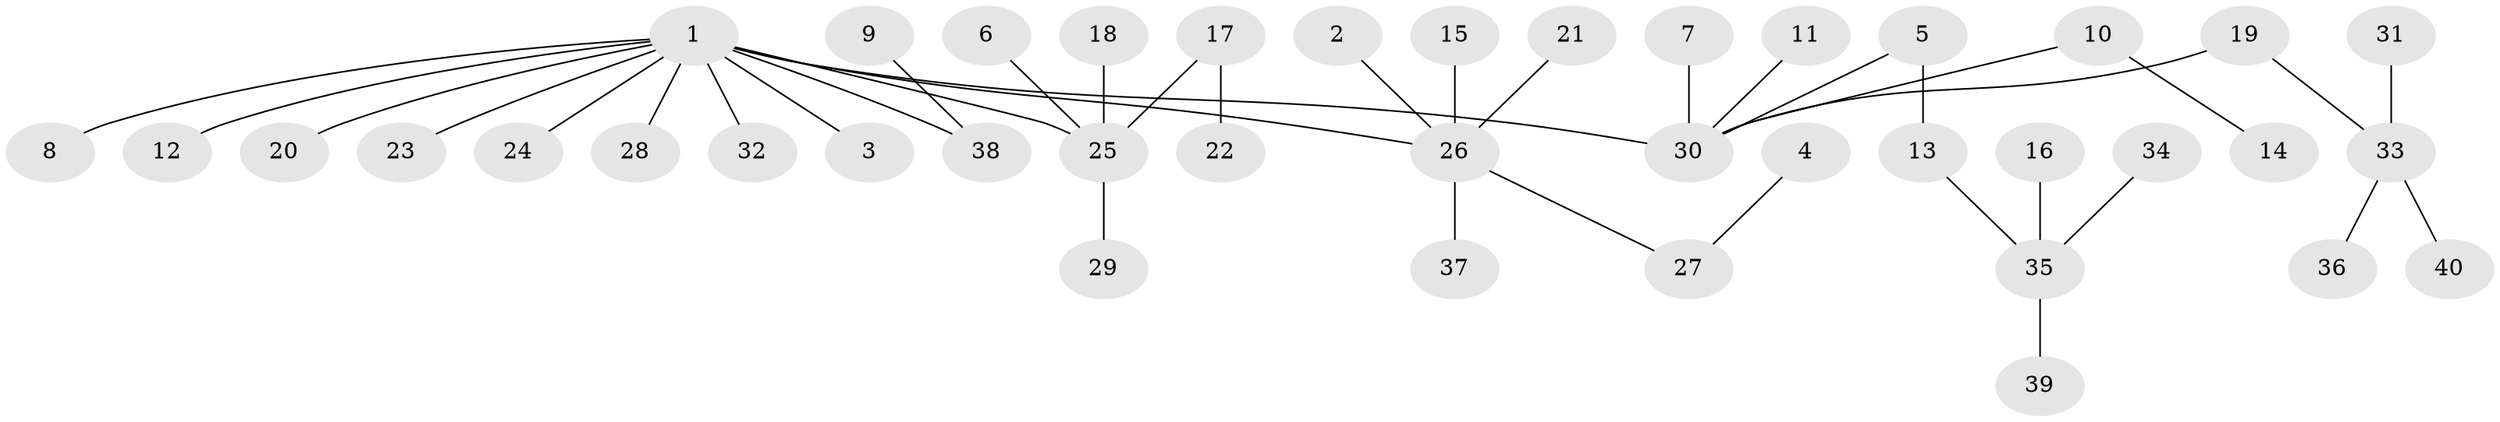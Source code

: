 // original degree distribution, {8: 0.02531645569620253, 6: 0.0379746835443038, 7: 0.012658227848101266, 3: 0.1518987341772152, 1: 0.5822784810126582, 2: 0.17721518987341772, 5: 0.012658227848101266}
// Generated by graph-tools (version 1.1) at 2025/26/03/09/25 03:26:27]
// undirected, 40 vertices, 39 edges
graph export_dot {
graph [start="1"]
  node [color=gray90,style=filled];
  1;
  2;
  3;
  4;
  5;
  6;
  7;
  8;
  9;
  10;
  11;
  12;
  13;
  14;
  15;
  16;
  17;
  18;
  19;
  20;
  21;
  22;
  23;
  24;
  25;
  26;
  27;
  28;
  29;
  30;
  31;
  32;
  33;
  34;
  35;
  36;
  37;
  38;
  39;
  40;
  1 -- 3 [weight=1.0];
  1 -- 8 [weight=1.0];
  1 -- 12 [weight=1.0];
  1 -- 20 [weight=1.0];
  1 -- 23 [weight=1.0];
  1 -- 24 [weight=1.0];
  1 -- 25 [weight=1.0];
  1 -- 26 [weight=1.0];
  1 -- 28 [weight=1.0];
  1 -- 30 [weight=1.0];
  1 -- 32 [weight=1.0];
  1 -- 38 [weight=1.0];
  2 -- 26 [weight=1.0];
  4 -- 27 [weight=1.0];
  5 -- 13 [weight=1.0];
  5 -- 30 [weight=1.0];
  6 -- 25 [weight=1.0];
  7 -- 30 [weight=1.0];
  9 -- 38 [weight=1.0];
  10 -- 14 [weight=1.0];
  10 -- 30 [weight=1.0];
  11 -- 30 [weight=1.0];
  13 -- 35 [weight=1.0];
  15 -- 26 [weight=1.0];
  16 -- 35 [weight=1.0];
  17 -- 22 [weight=1.0];
  17 -- 25 [weight=1.0];
  18 -- 25 [weight=1.0];
  19 -- 30 [weight=1.0];
  19 -- 33 [weight=1.0];
  21 -- 26 [weight=1.0];
  25 -- 29 [weight=1.0];
  26 -- 27 [weight=1.0];
  26 -- 37 [weight=1.0];
  31 -- 33 [weight=1.0];
  33 -- 36 [weight=1.0];
  33 -- 40 [weight=1.0];
  34 -- 35 [weight=1.0];
  35 -- 39 [weight=1.0];
}
